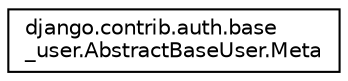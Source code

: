 digraph "Graphical Class Hierarchy"
{
 // LATEX_PDF_SIZE
  edge [fontname="Helvetica",fontsize="10",labelfontname="Helvetica",labelfontsize="10"];
  node [fontname="Helvetica",fontsize="10",shape=record];
  rankdir="LR";
  Node0 [label="django.contrib.auth.base\l_user.AbstractBaseUser.Meta",height=0.2,width=0.4,color="black", fillcolor="white", style="filled",URL="$dc/d48/classdjango_1_1contrib_1_1auth_1_1base__user_1_1_abstract_base_user_1_1_meta.html",tooltip=" "];
}
